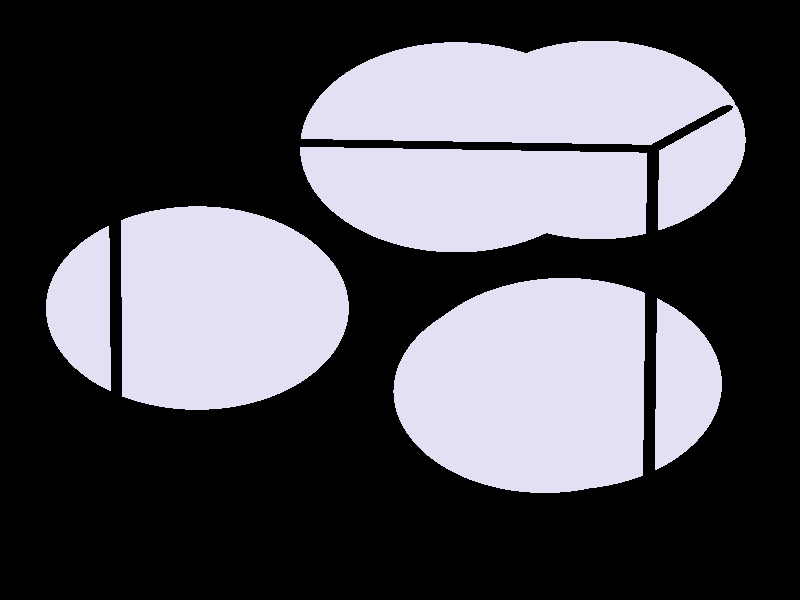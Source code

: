 #include "colors.inc"
#include "finish.inc"

global_settings {assumed_gamma 1 max_trace_level 6}
background {color White transmit 1.0}
camera {perspective
  right -6.83*x up 7.62*y
  direction 50.00*z
  location <0,0,50.00> look_at <0,0,0>}


light_source {<  2.00,   3.00,  40.00> color White
  area_light <0.70, 0, 0>, <0, 0.70, 0>, 3, 3
  adaptive 1 jitter}
// no fog
#declare simple = finish {phong 0.7}
#declare pale = finish {ambient 0.5 diffuse 0.85 roughness 0.001 specular 0.200 }
#declare intermediate = finish {ambient 0.3 diffuse 0.6 specular 0.1 roughness 0.04}
#declare vmd = finish {ambient 0.0 diffuse 0.65 phong 0.1 phong_size 40.0 specular 0.5 }
#declare jmol = finish {ambient 0.2 diffuse 0.6 specular 1 roughness 0.001 metallic}
#declare ase2 = finish {ambient 0.05 brilliance 3 diffuse 0.6 metallic specular 0.7 roughness 0.04 reflection 0.15}
#declare ase3 = finish {ambient 0.15 brilliance 2 diffuse 0.6 metallic specular 1.0 roughness 0.001 reflection 0.0}
#declare glass = finish {ambient 0.05 diffuse 0.3 specular 1.0 roughness 0.001}
#declare glass2 = finish {ambient 0.01 diffuse 0.3 specular 1.0 reflection 0.25 roughness 0.001}
#declare Rcell = 0.050;
#declare Rbond = 0.100;

#macro atom(LOC, R, COL, TRANS, FIN)
  sphere{LOC, R texture{pigment{color COL transmit TRANS} finish{FIN}}}
#end
#macro constrain(LOC, R, COL, TRANS FIN)
union{torus{R, Rcell rotate 45*z texture{pigment{color COL transmit TRANS} finish{FIN}}}
     torus{R, Rcell rotate -45*z texture{pigment{color COL transmit TRANS} finish{FIN}}}
     translate LOC}
#end

cylinder {< -2.49,  -3.48,  -1.74>, < -1.52,  -2.66,  -6.82>, Rcell pigment {Black}}
cylinder {< -2.48,   2.07,  -0.85>, < -1.51,   2.88,  -5.93>, Rcell pigment {Black}}
cylinder {<  2.16,   1.92,   0.01>, <  3.13,   2.73,  -5.07>, Rcell pigment {Black}}
cylinder {<  2.15,  -3.63,  -0.88>, <  3.12,  -2.81,  -5.96>, Rcell pigment {Black}}
cylinder {< -2.49,  -3.48,  -1.74>, < -2.48,   2.07,  -0.85>, Rcell pigment {Black}}
cylinder {< -1.52,  -2.66,  -6.82>, < -1.51,   2.88,  -5.93>, Rcell pigment {Black}}
cylinder {<  3.12,  -2.81,  -5.96>, <  3.13,   2.73,  -5.07>, Rcell pigment {Black}}
cylinder {<  2.15,  -3.63,  -0.88>, <  2.16,   1.92,   0.01>, Rcell pigment {Black}}
cylinder {< -2.49,  -3.48,  -1.74>, <  2.15,  -3.63,  -0.88>, Rcell pigment {Black}}
cylinder {< -1.52,  -2.66,  -6.82>, <  3.12,  -2.81,  -5.96>, Rcell pigment {Black}}
cylinder {< -1.51,   2.88,  -5.93>, <  3.13,   2.73,  -5.07>, Rcell pigment {Black}}
cylinder {< -2.48,   2.07,  -0.85>, <  2.16,   1.92,   0.01>, Rcell pigment {Black}}
atom(<  1.45,  -1.10,  -1.70>, 1.39, rgb <0.75, 0.75, 0.90>, 0.0, ase2) // #0
atom(<  1.33,  -1.25,  -3.89>, 1.39, rgb <0.75, 0.75, 0.90>, 0.0, ase2) // #1
atom(< -1.86,  -0.11,  -3.79>, 1.39, rgb <0.75, 0.75, 0.90>, 0.0, ase2) // #2
atom(<  0.50,   2.02,  -2.12>, 1.39, rgb <0.75, 0.75, 0.90>, 0.0, ase2) // #3
atom(<  1.86,   2.24,  -5.12>, 1.39, rgb <0.75, 0.75, 0.90>, 0.0, ase2) // #4

// no constraints
